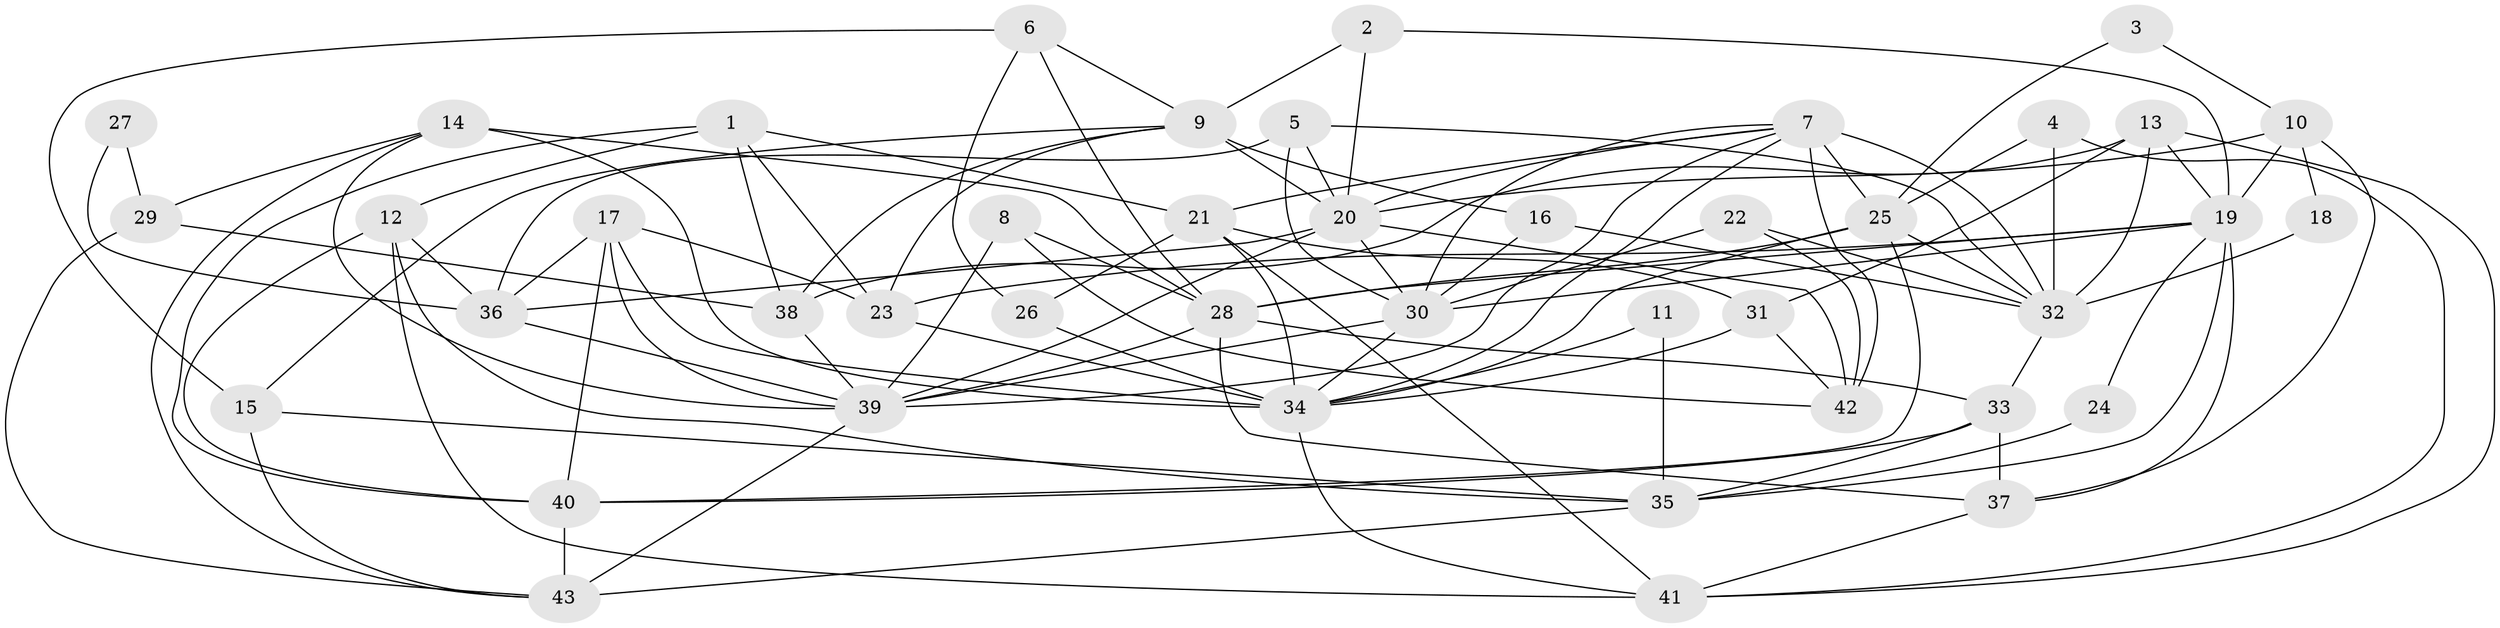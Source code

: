 // original degree distribution, {6: 0.058823529411764705, 5: 0.15294117647058825, 4: 0.35294117647058826, 3: 0.23529411764705882, 7: 0.058823529411764705, 2: 0.12941176470588237, 8: 0.011764705882352941}
// Generated by graph-tools (version 1.1) at 2025/50/03/09/25 03:50:11]
// undirected, 43 vertices, 113 edges
graph export_dot {
graph [start="1"]
  node [color=gray90,style=filled];
  1;
  2;
  3;
  4;
  5;
  6;
  7;
  8;
  9;
  10;
  11;
  12;
  13;
  14;
  15;
  16;
  17;
  18;
  19;
  20;
  21;
  22;
  23;
  24;
  25;
  26;
  27;
  28;
  29;
  30;
  31;
  32;
  33;
  34;
  35;
  36;
  37;
  38;
  39;
  40;
  41;
  42;
  43;
  1 -- 12 [weight=1.0];
  1 -- 21 [weight=1.0];
  1 -- 23 [weight=1.0];
  1 -- 38 [weight=1.0];
  1 -- 40 [weight=1.0];
  2 -- 9 [weight=1.0];
  2 -- 19 [weight=1.0];
  2 -- 20 [weight=1.0];
  3 -- 10 [weight=1.0];
  3 -- 25 [weight=1.0];
  4 -- 25 [weight=1.0];
  4 -- 32 [weight=1.0];
  4 -- 41 [weight=1.0];
  5 -- 20 [weight=1.0];
  5 -- 30 [weight=1.0];
  5 -- 32 [weight=1.0];
  5 -- 36 [weight=1.0];
  6 -- 9 [weight=1.0];
  6 -- 15 [weight=1.0];
  6 -- 26 [weight=1.0];
  6 -- 28 [weight=1.0];
  7 -- 20 [weight=1.0];
  7 -- 21 [weight=1.0];
  7 -- 25 [weight=1.0];
  7 -- 30 [weight=1.0];
  7 -- 32 [weight=3.0];
  7 -- 34 [weight=1.0];
  7 -- 39 [weight=1.0];
  7 -- 42 [weight=2.0];
  8 -- 28 [weight=1.0];
  8 -- 39 [weight=1.0];
  8 -- 42 [weight=1.0];
  9 -- 15 [weight=1.0];
  9 -- 16 [weight=1.0];
  9 -- 20 [weight=1.0];
  9 -- 23 [weight=1.0];
  9 -- 38 [weight=1.0];
  10 -- 18 [weight=1.0];
  10 -- 19 [weight=1.0];
  10 -- 20 [weight=1.0];
  10 -- 37 [weight=1.0];
  11 -- 34 [weight=1.0];
  11 -- 35 [weight=1.0];
  12 -- 35 [weight=1.0];
  12 -- 36 [weight=1.0];
  12 -- 40 [weight=1.0];
  12 -- 41 [weight=1.0];
  13 -- 19 [weight=1.0];
  13 -- 31 [weight=1.0];
  13 -- 32 [weight=1.0];
  13 -- 38 [weight=1.0];
  13 -- 41 [weight=1.0];
  14 -- 28 [weight=2.0];
  14 -- 29 [weight=1.0];
  14 -- 34 [weight=1.0];
  14 -- 39 [weight=1.0];
  14 -- 43 [weight=1.0];
  15 -- 35 [weight=1.0];
  15 -- 43 [weight=1.0];
  16 -- 30 [weight=1.0];
  16 -- 32 [weight=2.0];
  17 -- 23 [weight=1.0];
  17 -- 34 [weight=1.0];
  17 -- 36 [weight=1.0];
  17 -- 39 [weight=1.0];
  17 -- 40 [weight=1.0];
  18 -- 32 [weight=1.0];
  19 -- 23 [weight=1.0];
  19 -- 24 [weight=1.0];
  19 -- 28 [weight=1.0];
  19 -- 30 [weight=1.0];
  19 -- 35 [weight=1.0];
  19 -- 37 [weight=1.0];
  20 -- 30 [weight=1.0];
  20 -- 36 [weight=1.0];
  20 -- 39 [weight=1.0];
  20 -- 42 [weight=1.0];
  21 -- 26 [weight=1.0];
  21 -- 31 [weight=1.0];
  21 -- 34 [weight=1.0];
  21 -- 41 [weight=1.0];
  22 -- 30 [weight=1.0];
  22 -- 32 [weight=2.0];
  22 -- 42 [weight=1.0];
  23 -- 34 [weight=1.0];
  24 -- 35 [weight=1.0];
  25 -- 28 [weight=1.0];
  25 -- 32 [weight=1.0];
  25 -- 34 [weight=1.0];
  25 -- 40 [weight=1.0];
  26 -- 34 [weight=1.0];
  27 -- 29 [weight=1.0];
  27 -- 36 [weight=1.0];
  28 -- 33 [weight=1.0];
  28 -- 37 [weight=1.0];
  28 -- 39 [weight=1.0];
  29 -- 38 [weight=1.0];
  29 -- 43 [weight=1.0];
  30 -- 34 [weight=1.0];
  30 -- 39 [weight=1.0];
  31 -- 34 [weight=1.0];
  31 -- 42 [weight=1.0];
  32 -- 33 [weight=1.0];
  33 -- 35 [weight=1.0];
  33 -- 37 [weight=1.0];
  33 -- 40 [weight=2.0];
  34 -- 41 [weight=1.0];
  35 -- 43 [weight=1.0];
  36 -- 39 [weight=1.0];
  37 -- 41 [weight=1.0];
  38 -- 39 [weight=1.0];
  39 -- 43 [weight=1.0];
  40 -- 43 [weight=2.0];
}
